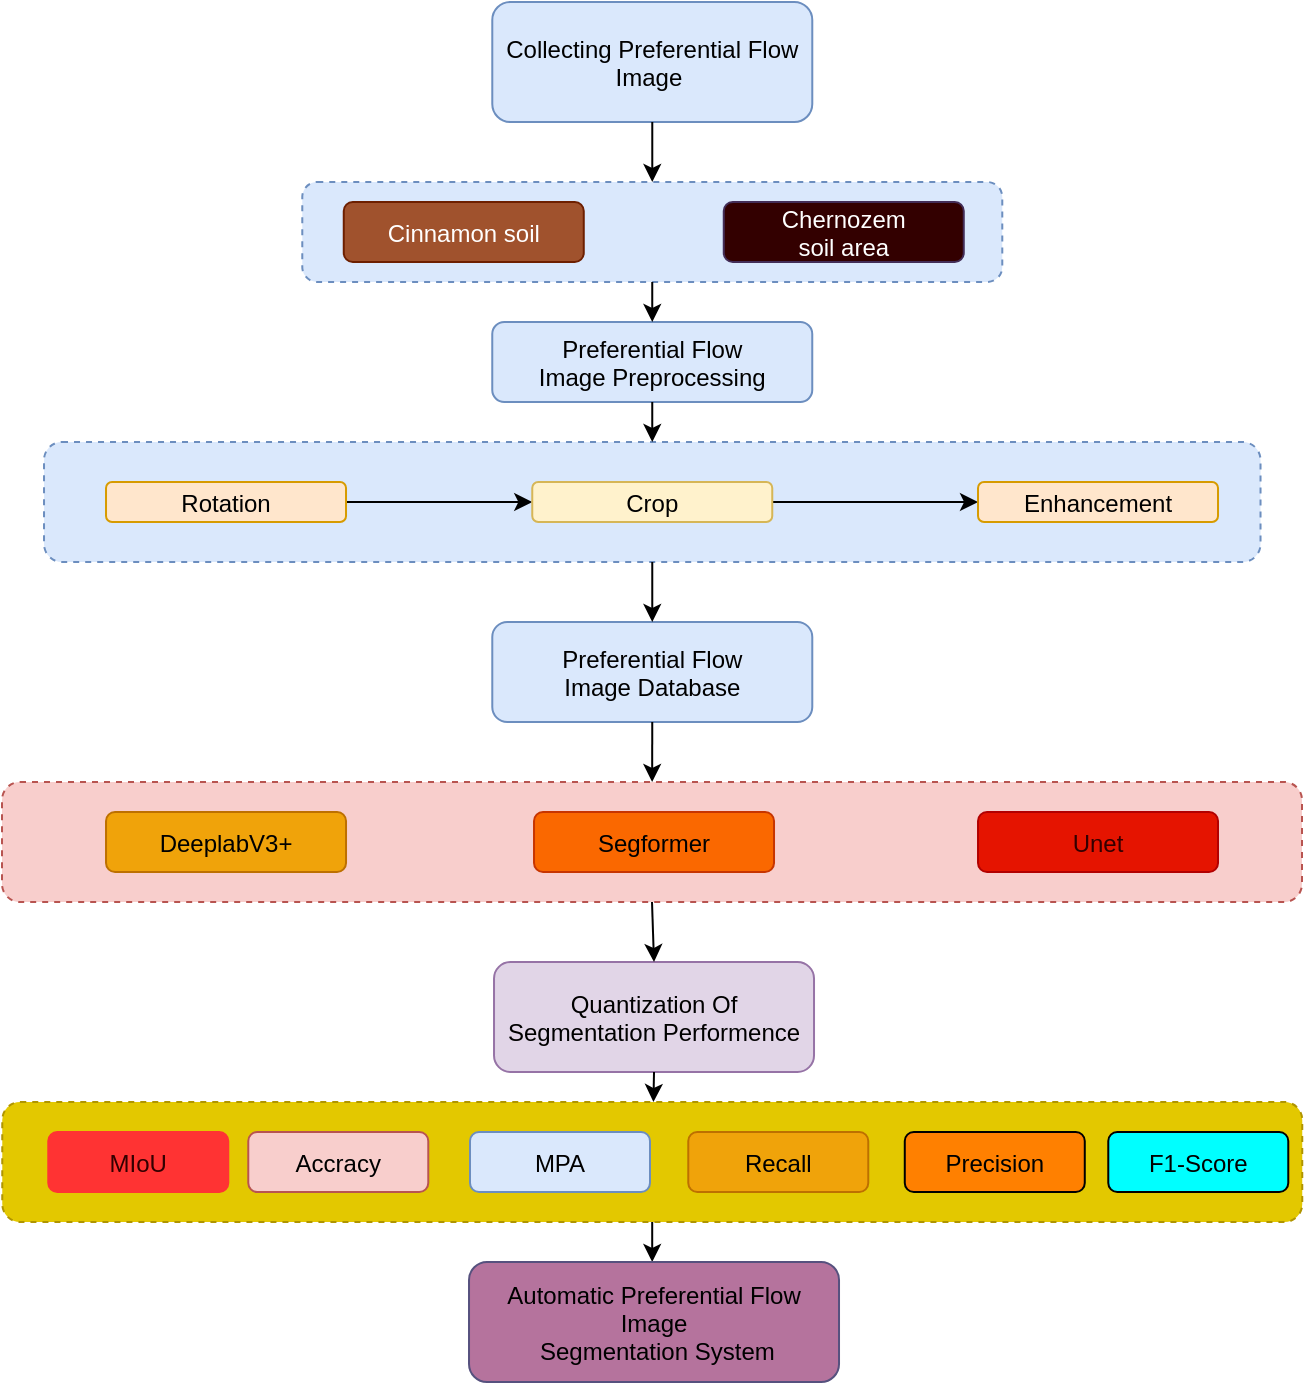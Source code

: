 <mxfile version="21.1.1" type="github">
  <diagram id="C5RBs43oDa-KdzZeNtuy" name="Page-1">
    <mxGraphModel dx="1500" dy="830" grid="1" gridSize="10" guides="1" tooltips="1" connect="1" arrows="1" fold="1" page="1" pageScale="1" pageWidth="827" pageHeight="1169" math="0" shadow="0">
      <root>
        <mxCell id="WIyWlLk6GJQsqaUBKTNV-0" />
        <mxCell id="WIyWlLk6GJQsqaUBKTNV-1" parent="WIyWlLk6GJQsqaUBKTNV-0" />
        <mxCell id="q1-tNbCSSyaoMxbJ7HrU-0" value="" style="rounded=1;dashed=1;fillColor=#dae8fc;strokeColor=#6c8ebf;" parent="WIyWlLk6GJQsqaUBKTNV-1" vertex="1">
          <mxGeometry x="111.01" y="310" width="608.25" height="60" as="geometry" />
        </mxCell>
        <mxCell id="q1-tNbCSSyaoMxbJ7HrU-8" value="" style="edgeStyle=orthogonalEdgeStyle;rounded=0;orthogonalLoop=1;jettySize=auto;" parent="WIyWlLk6GJQsqaUBKTNV-1" source="q1-tNbCSSyaoMxbJ7HrU-2" target="q1-tNbCSSyaoMxbJ7HrU-3" edge="1">
          <mxGeometry relative="1" as="geometry" />
        </mxCell>
        <mxCell id="q1-tNbCSSyaoMxbJ7HrU-2" value="Rotation" style="rounded=1;fillColor=#ffe6cc;strokeColor=#d79b00;" parent="WIyWlLk6GJQsqaUBKTNV-1" vertex="1">
          <mxGeometry x="142.01" y="330" width="120" height="20" as="geometry" />
        </mxCell>
        <mxCell id="q1-tNbCSSyaoMxbJ7HrU-9" value="" style="edgeStyle=orthogonalEdgeStyle;rounded=0;orthogonalLoop=1;jettySize=auto;" parent="WIyWlLk6GJQsqaUBKTNV-1" source="q1-tNbCSSyaoMxbJ7HrU-3" target="q1-tNbCSSyaoMxbJ7HrU-4" edge="1">
          <mxGeometry relative="1" as="geometry" />
        </mxCell>
        <mxCell id="q1-tNbCSSyaoMxbJ7HrU-3" value="Crop" style="rounded=1;fillColor=#fff2cc;strokeColor=#d6b656;" parent="WIyWlLk6GJQsqaUBKTNV-1" vertex="1">
          <mxGeometry x="355.13" y="330" width="120" height="20" as="geometry" />
        </mxCell>
        <mxCell id="q1-tNbCSSyaoMxbJ7HrU-4" value="Enhancement" style="rounded=1;fillColor=#ffe6cc;strokeColor=#d79b00;" parent="WIyWlLk6GJQsqaUBKTNV-1" vertex="1">
          <mxGeometry x="578.01" y="330" width="120" height="20" as="geometry" />
        </mxCell>
        <mxCell id="q1-tNbCSSyaoMxbJ7HrU-10" value="Preferential Flow &#xa;Image Database" style="rounded=1;fillColor=#dae8fc;strokeColor=#6c8ebf;" parent="WIyWlLk6GJQsqaUBKTNV-1" vertex="1">
          <mxGeometry x="335.14" y="400" width="160" height="50" as="geometry" />
        </mxCell>
        <mxCell id="q1-tNbCSSyaoMxbJ7HrU-20" value="" style="rounded=1;dashed=1;fillColor=#f8cecc;strokeColor=#b85450;" parent="WIyWlLk6GJQsqaUBKTNV-1" vertex="1">
          <mxGeometry x="90" y="480" width="650" height="60" as="geometry" />
        </mxCell>
        <mxCell id="q1-tNbCSSyaoMxbJ7HrU-31" value="DeeplabV3+" style="rounded=1;fillColor=#f0a30a;fontColor=#000000;strokeColor=#BD7000;" parent="WIyWlLk6GJQsqaUBKTNV-1" vertex="1">
          <mxGeometry x="142.01" y="495" width="120" height="30" as="geometry" />
        </mxCell>
        <mxCell id="q1-tNbCSSyaoMxbJ7HrU-32" value="Segformer" style="rounded=1;fillColor=#fa6800;fontColor=#000000;strokeColor=#C73500;" parent="WIyWlLk6GJQsqaUBKTNV-1" vertex="1">
          <mxGeometry x="356.01" y="495" width="120" height="30" as="geometry" />
        </mxCell>
        <mxCell id="q1-tNbCSSyaoMxbJ7HrU-33" value="Unet" style="rounded=1;fillColor=#e51400;fontColor=#330000;strokeColor=#B20000;" parent="WIyWlLk6GJQsqaUBKTNV-1" vertex="1">
          <mxGeometry x="578.01" y="495" width="120" height="30" as="geometry" />
        </mxCell>
        <mxCell id="PIZy2MNYBJ-mSigLA9T1-0" value="" style="edgeStyle=orthogonalEdgeStyle;rounded=0;orthogonalLoop=1;jettySize=auto;" parent="WIyWlLk6GJQsqaUBKTNV-1" source="q1-tNbCSSyaoMxbJ7HrU-36" target="q1-tNbCSSyaoMxbJ7HrU-60" edge="1">
          <mxGeometry relative="1" as="geometry" />
        </mxCell>
        <mxCell id="q1-tNbCSSyaoMxbJ7HrU-36" value="" style="rounded=1;dashed=1;fillColor=#e3c800;fontColor=#000000;strokeColor=#B09500;" parent="WIyWlLk6GJQsqaUBKTNV-1" vertex="1">
          <mxGeometry x="90.13" y="640" width="650" height="60" as="geometry" />
        </mxCell>
        <mxCell id="q1-tNbCSSyaoMxbJ7HrU-44" value="Preferential Flow &#xa;Image Preprocessing" style="rounded=1;fillColor=#dae8fc;strokeColor=#6c8ebf;" parent="WIyWlLk6GJQsqaUBKTNV-1" vertex="1">
          <mxGeometry x="335.13" y="250" width="160" height="40" as="geometry" />
        </mxCell>
        <mxCell id="q1-tNbCSSyaoMxbJ7HrU-49" value="Quantization Of &#xa;Segmentation Performence" style="rounded=1;fillColor=#e1d5e7;strokeColor=#9673a6;" parent="WIyWlLk6GJQsqaUBKTNV-1" vertex="1">
          <mxGeometry x="336.01" y="570" width="160" height="55" as="geometry" />
        </mxCell>
        <mxCell id="q1-tNbCSSyaoMxbJ7HrU-51" value="MIoU" style="rounded=1;fillColor=#FF3333;strokeColor=#FF3333;fontColor=#330000;labelBorderColor=none;" parent="WIyWlLk6GJQsqaUBKTNV-1" vertex="1">
          <mxGeometry x="113.14" y="655" width="90" height="30" as="geometry" />
        </mxCell>
        <mxCell id="q1-tNbCSSyaoMxbJ7HrU-52" value="Accracy" style="rounded=1;fillColor=#f8cecc;strokeColor=#b85450;" parent="WIyWlLk6GJQsqaUBKTNV-1" vertex="1">
          <mxGeometry x="213.14" y="655" width="90" height="30" as="geometry" />
        </mxCell>
        <mxCell id="q1-tNbCSSyaoMxbJ7HrU-53" value="MPA" style="rounded=1;fillColor=#dae8fc;strokeColor=#6c8ebf;" parent="WIyWlLk6GJQsqaUBKTNV-1" vertex="1">
          <mxGeometry x="324" y="655" width="90" height="30" as="geometry" />
        </mxCell>
        <mxCell id="q1-tNbCSSyaoMxbJ7HrU-54" value="Recall" style="rounded=1;fillColor=#f0a30a;fontColor=#000000;strokeColor=#BD7000;" parent="WIyWlLk6GJQsqaUBKTNV-1" vertex="1">
          <mxGeometry x="433.14" y="655" width="90" height="30" as="geometry" />
        </mxCell>
        <mxCell id="q1-tNbCSSyaoMxbJ7HrU-55" value="Precision" style="rounded=1;fillColor=#FF8000;" parent="WIyWlLk6GJQsqaUBKTNV-1" vertex="1">
          <mxGeometry x="541.39" y="655" width="90" height="30" as="geometry" />
        </mxCell>
        <mxCell id="q1-tNbCSSyaoMxbJ7HrU-56" value="F1-Score" style="rounded=1;fillColor=#00FFFF;" parent="WIyWlLk6GJQsqaUBKTNV-1" vertex="1">
          <mxGeometry x="643.14" y="655" width="90" height="30" as="geometry" />
        </mxCell>
        <mxCell id="q1-tNbCSSyaoMxbJ7HrU-57" value="" style="edgeStyle=orthogonalEdgeStyle;rounded=0;orthogonalLoop=1;jettySize=auto;exitX=0.5;exitY=1;exitDx=0;exitDy=0;" parent="WIyWlLk6GJQsqaUBKTNV-1" source="q1-tNbCSSyaoMxbJ7HrU-56" target="q1-tNbCSSyaoMxbJ7HrU-56" edge="1">
          <mxGeometry relative="1" as="geometry" />
        </mxCell>
        <mxCell id="q1-tNbCSSyaoMxbJ7HrU-60" value="Automatic Preferential Flow &#xa;Image&#xa; Segmentation System" style="rounded=1;fillColor=#B5739D;strokeColor=#56517e;" parent="WIyWlLk6GJQsqaUBKTNV-1" vertex="1">
          <mxGeometry x="323.51" y="720" width="185" height="60" as="geometry" />
        </mxCell>
        <mxCell id="6kseDfcwPOJyHAZPvvYM-0" value="Collecting Preferential Flow &#xa;Image " style="rounded=1;fillColor=#dae8fc;strokeColor=#6c8ebf;" parent="WIyWlLk6GJQsqaUBKTNV-1" vertex="1">
          <mxGeometry x="335.14" y="90" width="160" height="60" as="geometry" />
        </mxCell>
        <mxCell id="6kseDfcwPOJyHAZPvvYM-1" value="" style="rounded=1;dashed=1;fillColor=#dae8fc;strokeColor=#6c8ebf;" parent="WIyWlLk6GJQsqaUBKTNV-1" vertex="1">
          <mxGeometry x="240.14" y="180" width="350" height="50" as="geometry" />
        </mxCell>
        <mxCell id="6kseDfcwPOJyHAZPvvYM-2" value="Cinnamon soil" style="rounded=1;fillColor=#a0522d;strokeColor=#6D1F00;fontColor=#ffffff;" parent="WIyWlLk6GJQsqaUBKTNV-1" vertex="1">
          <mxGeometry x="260.88" y="190" width="120" height="30" as="geometry" />
        </mxCell>
        <mxCell id="6kseDfcwPOJyHAZPvvYM-3" value="Chernozem&#xa;soil area" style="rounded=1;fillColor=#330000;fontColor=#ffffff;strokeColor=#432D57;" parent="WIyWlLk6GJQsqaUBKTNV-1" vertex="1">
          <mxGeometry x="450.88" y="190" width="120" height="30" as="geometry" />
        </mxCell>
        <mxCell id="6kseDfcwPOJyHAZPvvYM-6" value="" style="endArrow=classic;rounded=0;exitX=0.5;exitY=1;exitDx=0;exitDy=0;" parent="WIyWlLk6GJQsqaUBKTNV-1" source="6kseDfcwPOJyHAZPvvYM-1" target="q1-tNbCSSyaoMxbJ7HrU-44" edge="1">
          <mxGeometry width="50" height="50" relative="1" as="geometry">
            <mxPoint x="442.01" y="380" as="sourcePoint" />
            <mxPoint x="492.01" y="330" as="targetPoint" />
          </mxGeometry>
        </mxCell>
        <mxCell id="6kseDfcwPOJyHAZPvvYM-10" value="" style="endArrow=classic;rounded=0;exitX=0.5;exitY=1;exitDx=0;exitDy=0;" parent="WIyWlLk6GJQsqaUBKTNV-1" source="q1-tNbCSSyaoMxbJ7HrU-0" target="q1-tNbCSSyaoMxbJ7HrU-10" edge="1">
          <mxGeometry width="50" height="50" relative="1" as="geometry">
            <mxPoint x="442.01" y="670" as="sourcePoint" />
            <mxPoint x="492.01" y="620" as="targetPoint" />
          </mxGeometry>
        </mxCell>
        <mxCell id="6kseDfcwPOJyHAZPvvYM-12" value="" style="endArrow=classic;rounded=0;exitX=0.5;exitY=1;exitDx=0;exitDy=0;entryX=0.5;entryY=0;entryDx=0;entryDy=0;" parent="WIyWlLk6GJQsqaUBKTNV-1" source="q1-tNbCSSyaoMxbJ7HrU-20" target="q1-tNbCSSyaoMxbJ7HrU-49" edge="1">
          <mxGeometry width="50" height="50" relative="1" as="geometry">
            <mxPoint x="441.87" y="560" as="sourcePoint" />
            <mxPoint x="491.87" y="510" as="targetPoint" />
          </mxGeometry>
        </mxCell>
        <mxCell id="v34KmnY0Qmr2dm89Lqb1-1" value="" style="endArrow=classic;rounded=0;exitX=0.5;exitY=1;exitDx=0;exitDy=0;entryX=0.5;entryY=0;entryDx=0;entryDy=0;" parent="WIyWlLk6GJQsqaUBKTNV-1" source="q1-tNbCSSyaoMxbJ7HrU-44" target="q1-tNbCSSyaoMxbJ7HrU-0" edge="1">
          <mxGeometry width="50" height="50" relative="1" as="geometry">
            <mxPoint x="392.01" y="380" as="sourcePoint" />
            <mxPoint x="442.01" y="330" as="targetPoint" />
          </mxGeometry>
        </mxCell>
        <mxCell id="v34KmnY0Qmr2dm89Lqb1-2" value="" style="endArrow=classic;rounded=0;exitX=0.5;exitY=1;exitDx=0;exitDy=0;entryX=0.5;entryY=0;entryDx=0;entryDy=0;" parent="WIyWlLk6GJQsqaUBKTNV-1" source="6kseDfcwPOJyHAZPvvYM-0" target="6kseDfcwPOJyHAZPvvYM-1" edge="1">
          <mxGeometry width="50" height="50" relative="1" as="geometry">
            <mxPoint x="510.88" y="250" as="sourcePoint" />
            <mxPoint x="560.88" y="200" as="targetPoint" />
          </mxGeometry>
        </mxCell>
        <mxCell id="PIZy2MNYBJ-mSigLA9T1-6" value="" style="endArrow=classic;rounded=0;exitX=0.5;exitY=1;exitDx=0;exitDy=0;" parent="WIyWlLk6GJQsqaUBKTNV-1" source="q1-tNbCSSyaoMxbJ7HrU-10" target="q1-tNbCSSyaoMxbJ7HrU-20" edge="1">
          <mxGeometry width="50" height="50" relative="1" as="geometry">
            <mxPoint x="480" y="520" as="sourcePoint" />
            <mxPoint x="530" y="470" as="targetPoint" />
          </mxGeometry>
        </mxCell>
        <mxCell id="PIZy2MNYBJ-mSigLA9T1-8" value="" style="endArrow=classic;rounded=0;exitX=0.5;exitY=1;exitDx=0;exitDy=0;" parent="WIyWlLk6GJQsqaUBKTNV-1" source="q1-tNbCSSyaoMxbJ7HrU-49" target="q1-tNbCSSyaoMxbJ7HrU-36" edge="1">
          <mxGeometry width="50" height="50" relative="1" as="geometry">
            <mxPoint x="430" y="640" as="sourcePoint" />
            <mxPoint x="480" y="590" as="targetPoint" />
          </mxGeometry>
        </mxCell>
      </root>
    </mxGraphModel>
  </diagram>
</mxfile>
